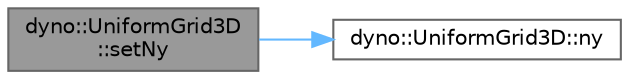 digraph "dyno::UniformGrid3D::setNy"
{
 // LATEX_PDF_SIZE
  bgcolor="transparent";
  edge [fontname=Helvetica,fontsize=10,labelfontname=Helvetica,labelfontsize=10];
  node [fontname=Helvetica,fontsize=10,shape=box,height=0.2,width=0.4];
  rankdir="LR";
  Node1 [id="Node000001",label="dyno::UniformGrid3D\l::setNy",height=0.2,width=0.4,color="gray40", fillcolor="grey60", style="filled", fontcolor="black",tooltip=" "];
  Node1 -> Node2 [id="edge1_Node000001_Node000002",color="steelblue1",style="solid",tooltip=" "];
  Node2 [id="Node000002",label="dyno::UniformGrid3D::ny",height=0.2,width=0.4,color="grey40", fillcolor="white", style="filled",URL="$classdyno_1_1_uniform_grid3_d.html#a912136418b7c38ee42c659debac96877",tooltip=" "];
}
